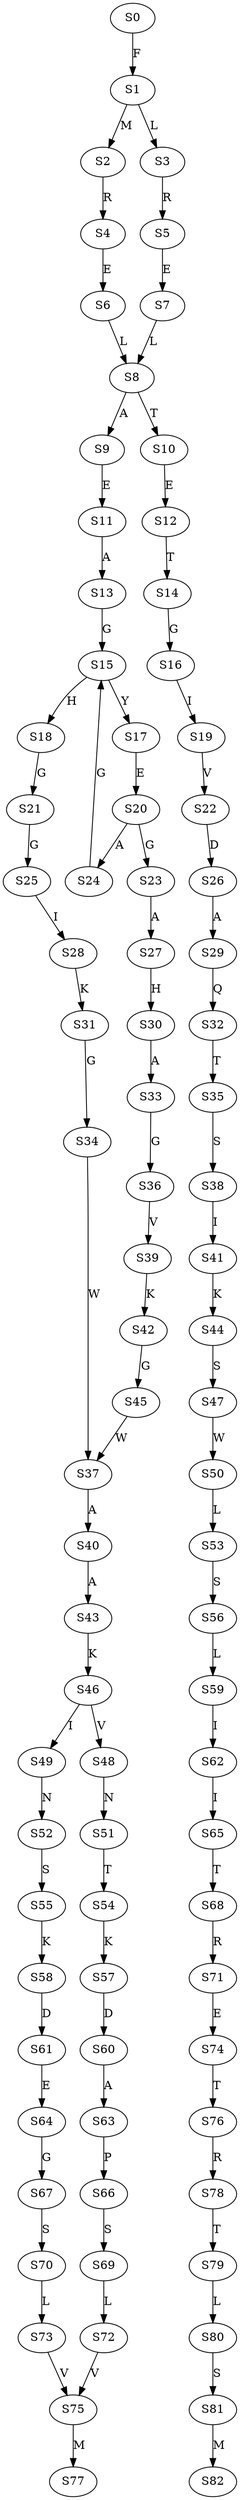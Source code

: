 strict digraph  {
	S0 -> S1 [ label = F ];
	S1 -> S2 [ label = M ];
	S1 -> S3 [ label = L ];
	S2 -> S4 [ label = R ];
	S3 -> S5 [ label = R ];
	S4 -> S6 [ label = E ];
	S5 -> S7 [ label = E ];
	S6 -> S8 [ label = L ];
	S7 -> S8 [ label = L ];
	S8 -> S9 [ label = A ];
	S8 -> S10 [ label = T ];
	S9 -> S11 [ label = E ];
	S10 -> S12 [ label = E ];
	S11 -> S13 [ label = A ];
	S12 -> S14 [ label = T ];
	S13 -> S15 [ label = G ];
	S14 -> S16 [ label = G ];
	S15 -> S17 [ label = Y ];
	S15 -> S18 [ label = H ];
	S16 -> S19 [ label = I ];
	S17 -> S20 [ label = E ];
	S18 -> S21 [ label = G ];
	S19 -> S22 [ label = V ];
	S20 -> S23 [ label = G ];
	S20 -> S24 [ label = A ];
	S21 -> S25 [ label = G ];
	S22 -> S26 [ label = D ];
	S23 -> S27 [ label = A ];
	S24 -> S15 [ label = G ];
	S25 -> S28 [ label = I ];
	S26 -> S29 [ label = A ];
	S27 -> S30 [ label = H ];
	S28 -> S31 [ label = K ];
	S29 -> S32 [ label = Q ];
	S30 -> S33 [ label = A ];
	S31 -> S34 [ label = G ];
	S32 -> S35 [ label = T ];
	S33 -> S36 [ label = G ];
	S34 -> S37 [ label = W ];
	S35 -> S38 [ label = S ];
	S36 -> S39 [ label = V ];
	S37 -> S40 [ label = A ];
	S38 -> S41 [ label = I ];
	S39 -> S42 [ label = K ];
	S40 -> S43 [ label = A ];
	S41 -> S44 [ label = K ];
	S42 -> S45 [ label = G ];
	S43 -> S46 [ label = K ];
	S44 -> S47 [ label = S ];
	S45 -> S37 [ label = W ];
	S46 -> S48 [ label = V ];
	S46 -> S49 [ label = I ];
	S47 -> S50 [ label = W ];
	S48 -> S51 [ label = N ];
	S49 -> S52 [ label = N ];
	S50 -> S53 [ label = L ];
	S51 -> S54 [ label = T ];
	S52 -> S55 [ label = S ];
	S53 -> S56 [ label = S ];
	S54 -> S57 [ label = K ];
	S55 -> S58 [ label = K ];
	S56 -> S59 [ label = L ];
	S57 -> S60 [ label = D ];
	S58 -> S61 [ label = D ];
	S59 -> S62 [ label = I ];
	S60 -> S63 [ label = A ];
	S61 -> S64 [ label = E ];
	S62 -> S65 [ label = I ];
	S63 -> S66 [ label = P ];
	S64 -> S67 [ label = G ];
	S65 -> S68 [ label = T ];
	S66 -> S69 [ label = S ];
	S67 -> S70 [ label = S ];
	S68 -> S71 [ label = R ];
	S69 -> S72 [ label = L ];
	S70 -> S73 [ label = L ];
	S71 -> S74 [ label = E ];
	S72 -> S75 [ label = V ];
	S73 -> S75 [ label = V ];
	S74 -> S76 [ label = T ];
	S75 -> S77 [ label = M ];
	S76 -> S78 [ label = R ];
	S78 -> S79 [ label = T ];
	S79 -> S80 [ label = L ];
	S80 -> S81 [ label = S ];
	S81 -> S82 [ label = M ];
}
